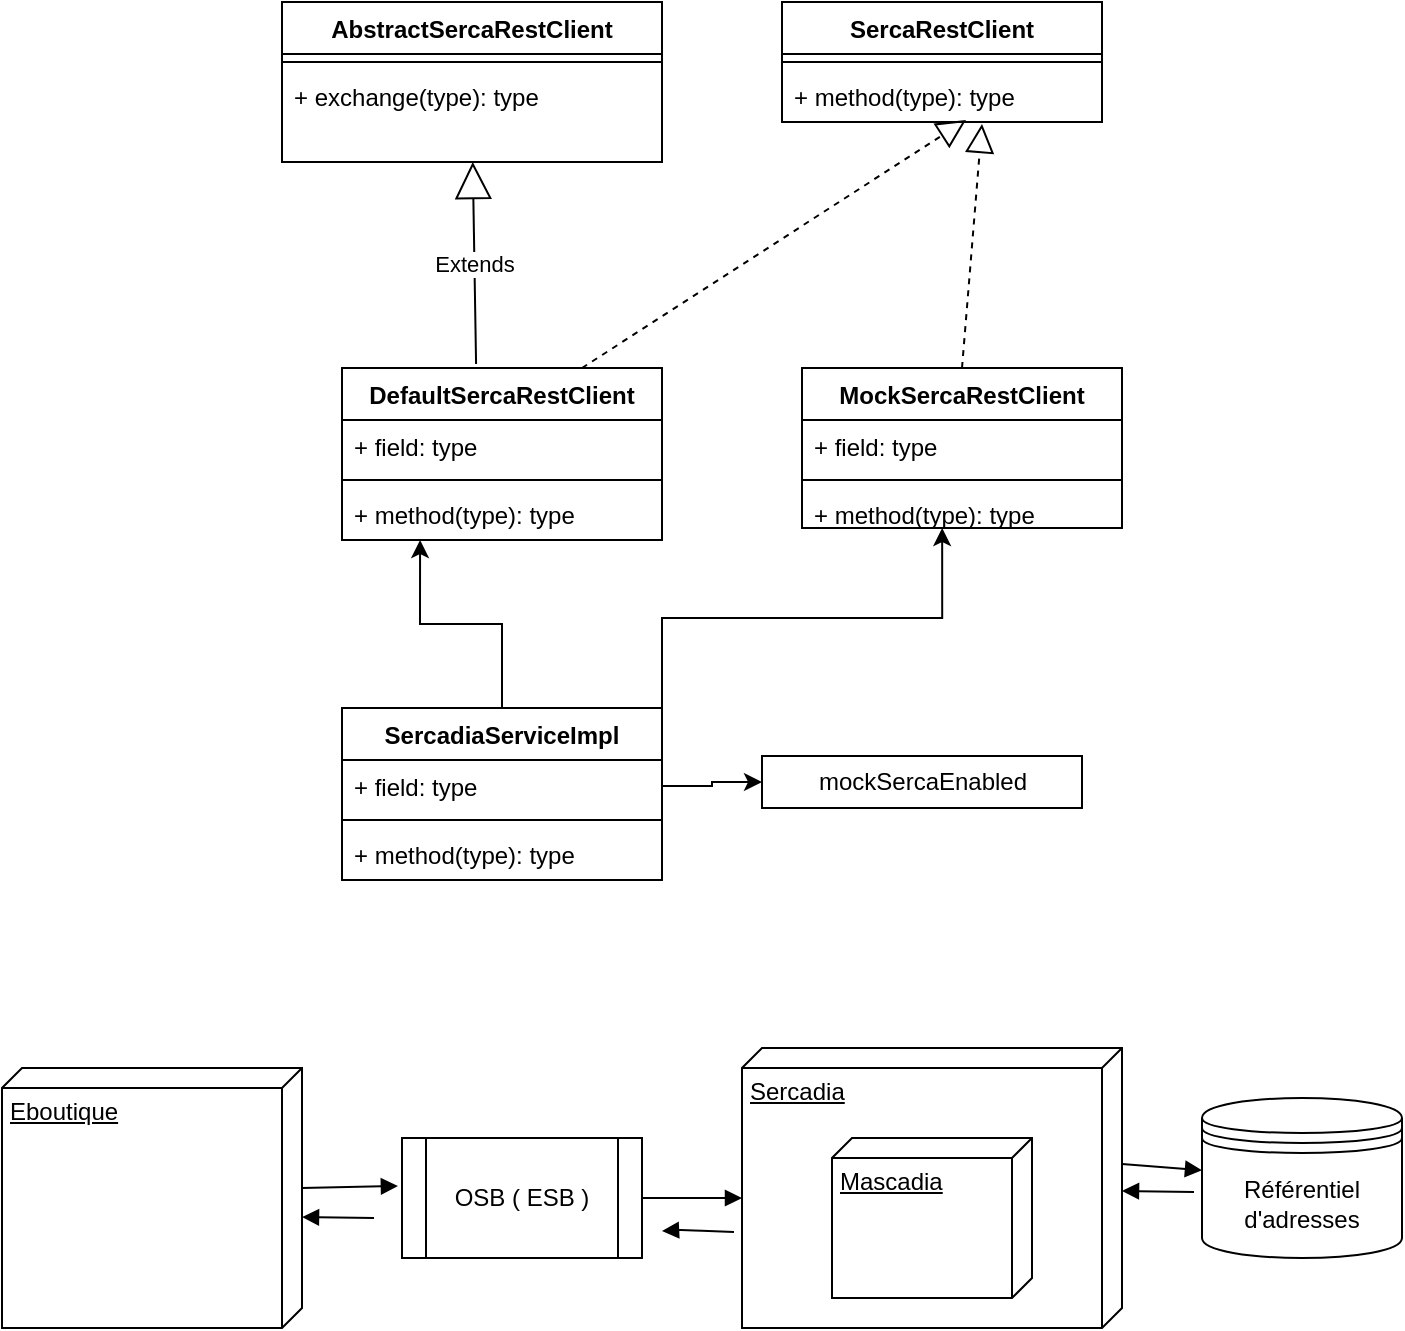 <mxfile version="13.9.9" type="github">
  <diagram id="C5RBs43oDa-KdzZeNtuy" name="Page-1">
    <mxGraphModel dx="1186" dy="621" grid="1" gridSize="10" guides="1" tooltips="1" connect="1" arrows="1" fold="1" page="1" pageScale="1" pageWidth="827" pageHeight="1169" math="0" shadow="0">
      <root>
        <mxCell id="WIyWlLk6GJQsqaUBKTNV-0" />
        <mxCell id="WIyWlLk6GJQsqaUBKTNV-1" parent="WIyWlLk6GJQsqaUBKTNV-0" />
        <mxCell id="BwVQpNzadCACeYpbOint-18" value="Extends" style="endArrow=block;endSize=16;endFill=0;html=1;exitX=0.419;exitY=-0.023;exitDx=0;exitDy=0;exitPerimeter=0;" parent="WIyWlLk6GJQsqaUBKTNV-1" source="BwVQpNzadCACeYpbOint-13" target="BwVQpNzadCACeYpbOint-11" edge="1">
          <mxGeometry width="160" relative="1" as="geometry">
            <mxPoint x="330" y="320" as="sourcePoint" />
            <mxPoint x="490" y="320" as="targetPoint" />
          </mxGeometry>
        </mxCell>
        <mxCell id="BwVQpNzadCACeYpbOint-20" value="" style="endArrow=block;dashed=1;endFill=0;endSize=12;html=1;entryX=0.575;entryY=0.962;entryDx=0;entryDy=0;entryPerimeter=0;exitX=0.75;exitY=0;exitDx=0;exitDy=0;" parent="WIyWlLk6GJQsqaUBKTNV-1" source="BwVQpNzadCACeYpbOint-13" target="BwVQpNzadCACeYpbOint-7" edge="1">
          <mxGeometry width="160" relative="1" as="geometry">
            <mxPoint x="330" y="320" as="sourcePoint" />
            <mxPoint x="490" y="320" as="targetPoint" />
          </mxGeometry>
        </mxCell>
        <mxCell id="BwVQpNzadCACeYpbOint-25" value="" style="endArrow=block;dashed=1;endFill=0;endSize=12;html=1;exitX=0.5;exitY=0;exitDx=0;exitDy=0;" parent="WIyWlLk6GJQsqaUBKTNV-1" source="BwVQpNzadCACeYpbOint-21" edge="1">
          <mxGeometry width="160" relative="1" as="geometry">
            <mxPoint x="360" y="260" as="sourcePoint" />
            <mxPoint x="550" y="118" as="targetPoint" />
          </mxGeometry>
        </mxCell>
        <mxCell id="BwVQpNzadCACeYpbOint-13" value="DefaultSercaRestClient" style="swimlane;fontStyle=1;align=center;verticalAlign=top;childLayout=stackLayout;horizontal=1;startSize=26;horizontalStack=0;resizeParent=1;resizeParentMax=0;resizeLast=0;collapsible=1;marginBottom=0;" parent="WIyWlLk6GJQsqaUBKTNV-1" vertex="1">
          <mxGeometry x="230" y="240" width="160" height="86" as="geometry" />
        </mxCell>
        <mxCell id="BwVQpNzadCACeYpbOint-14" value="+ field: type" style="text;strokeColor=none;fillColor=none;align=left;verticalAlign=top;spacingLeft=4;spacingRight=4;overflow=hidden;rotatable=0;points=[[0,0.5],[1,0.5]];portConstraint=eastwest;" parent="BwVQpNzadCACeYpbOint-13" vertex="1">
          <mxGeometry y="26" width="160" height="26" as="geometry" />
        </mxCell>
        <mxCell id="BwVQpNzadCACeYpbOint-15" value="" style="line;strokeWidth=1;fillColor=none;align=left;verticalAlign=middle;spacingTop=-1;spacingLeft=3;spacingRight=3;rotatable=0;labelPosition=right;points=[];portConstraint=eastwest;" parent="BwVQpNzadCACeYpbOint-13" vertex="1">
          <mxGeometry y="52" width="160" height="8" as="geometry" />
        </mxCell>
        <mxCell id="BwVQpNzadCACeYpbOint-16" value="+ method(type): type" style="text;strokeColor=none;fillColor=none;align=left;verticalAlign=top;spacingLeft=4;spacingRight=4;overflow=hidden;rotatable=0;points=[[0,0.5],[1,0.5]];portConstraint=eastwest;" parent="BwVQpNzadCACeYpbOint-13" vertex="1">
          <mxGeometry y="60" width="160" height="26" as="geometry" />
        </mxCell>
        <mxCell id="BwVQpNzadCACeYpbOint-36" style="edgeStyle=orthogonalEdgeStyle;rounded=0;orthogonalLoop=1;jettySize=auto;html=1;exitX=1;exitY=0;exitDx=0;exitDy=0;entryX=0.438;entryY=1;entryDx=0;entryDy=0;entryPerimeter=0;" parent="WIyWlLk6GJQsqaUBKTNV-1" source="BwVQpNzadCACeYpbOint-26" target="BwVQpNzadCACeYpbOint-24" edge="1">
          <mxGeometry relative="1" as="geometry" />
        </mxCell>
        <mxCell id="BwVQpNzadCACeYpbOint-37" style="edgeStyle=orthogonalEdgeStyle;rounded=0;orthogonalLoop=1;jettySize=auto;html=1;exitX=0.5;exitY=0;exitDx=0;exitDy=0;entryX=0.244;entryY=1;entryDx=0;entryDy=0;entryPerimeter=0;" parent="WIyWlLk6GJQsqaUBKTNV-1" source="BwVQpNzadCACeYpbOint-26" target="BwVQpNzadCACeYpbOint-16" edge="1">
          <mxGeometry relative="1" as="geometry" />
        </mxCell>
        <mxCell id="BwVQpNzadCACeYpbOint-26" value="SercadiaServiceImpl" style="swimlane;fontStyle=1;align=center;verticalAlign=top;childLayout=stackLayout;horizontal=1;startSize=26;horizontalStack=0;resizeParent=1;resizeParentMax=0;resizeLast=0;collapsible=1;marginBottom=0;" parent="WIyWlLk6GJQsqaUBKTNV-1" vertex="1">
          <mxGeometry x="230" y="410" width="160" height="86" as="geometry" />
        </mxCell>
        <mxCell id="BwVQpNzadCACeYpbOint-27" value="+ field: type" style="text;strokeColor=none;fillColor=none;align=left;verticalAlign=top;spacingLeft=4;spacingRight=4;overflow=hidden;rotatable=0;points=[[0,0.5],[1,0.5]];portConstraint=eastwest;" parent="BwVQpNzadCACeYpbOint-26" vertex="1">
          <mxGeometry y="26" width="160" height="26" as="geometry" />
        </mxCell>
        <mxCell id="BwVQpNzadCACeYpbOint-28" value="" style="line;strokeWidth=1;fillColor=none;align=left;verticalAlign=middle;spacingTop=-1;spacingLeft=3;spacingRight=3;rotatable=0;labelPosition=right;points=[];portConstraint=eastwest;" parent="BwVQpNzadCACeYpbOint-26" vertex="1">
          <mxGeometry y="52" width="160" height="8" as="geometry" />
        </mxCell>
        <mxCell id="BwVQpNzadCACeYpbOint-29" value="+ method(type): type" style="text;strokeColor=none;fillColor=none;align=left;verticalAlign=top;spacingLeft=4;spacingRight=4;overflow=hidden;rotatable=0;points=[[0,0.5],[1,0.5]];portConstraint=eastwest;" parent="BwVQpNzadCACeYpbOint-26" vertex="1">
          <mxGeometry y="60" width="160" height="26" as="geometry" />
        </mxCell>
        <mxCell id="BwVQpNzadCACeYpbOint-34" value="mockSercaEnabled" style="html=1;" parent="WIyWlLk6GJQsqaUBKTNV-1" vertex="1">
          <mxGeometry x="440" y="434" width="160" height="26" as="geometry" />
        </mxCell>
        <mxCell id="BwVQpNzadCACeYpbOint-35" style="edgeStyle=orthogonalEdgeStyle;rounded=0;orthogonalLoop=1;jettySize=auto;html=1;exitX=1;exitY=0.5;exitDx=0;exitDy=0;" parent="WIyWlLk6GJQsqaUBKTNV-1" source="BwVQpNzadCACeYpbOint-27" target="BwVQpNzadCACeYpbOint-34" edge="1">
          <mxGeometry relative="1" as="geometry" />
        </mxCell>
        <mxCell id="BwVQpNzadCACeYpbOint-21" value="MockSercaRestClient" style="swimlane;fontStyle=1;align=center;verticalAlign=top;childLayout=stackLayout;horizontal=1;startSize=26;horizontalStack=0;resizeParent=1;resizeParentMax=0;resizeLast=0;collapsible=1;marginBottom=0;" parent="WIyWlLk6GJQsqaUBKTNV-1" vertex="1">
          <mxGeometry x="460" y="240" width="160" height="80" as="geometry" />
        </mxCell>
        <mxCell id="BwVQpNzadCACeYpbOint-22" value="+ field: type" style="text;strokeColor=none;fillColor=none;align=left;verticalAlign=top;spacingLeft=4;spacingRight=4;overflow=hidden;rotatable=0;points=[[0,0.5],[1,0.5]];portConstraint=eastwest;" parent="BwVQpNzadCACeYpbOint-21" vertex="1">
          <mxGeometry y="26" width="160" height="26" as="geometry" />
        </mxCell>
        <mxCell id="BwVQpNzadCACeYpbOint-23" value="" style="line;strokeWidth=1;fillColor=none;align=left;verticalAlign=middle;spacingTop=-1;spacingLeft=3;spacingRight=3;rotatable=0;labelPosition=right;points=[];portConstraint=eastwest;" parent="BwVQpNzadCACeYpbOint-21" vertex="1">
          <mxGeometry y="52" width="160" height="8" as="geometry" />
        </mxCell>
        <mxCell id="BwVQpNzadCACeYpbOint-24" value="+ method(type): type" style="text;strokeColor=none;fillColor=none;align=left;verticalAlign=top;spacingLeft=4;spacingRight=4;overflow=hidden;rotatable=0;points=[[0,0.5],[1,0.5]];portConstraint=eastwest;" parent="BwVQpNzadCACeYpbOint-21" vertex="1">
          <mxGeometry y="60" width="160" height="20" as="geometry" />
        </mxCell>
        <mxCell id="BwVQpNzadCACeYpbOint-4" value="SercaRestClient" style="swimlane;fontStyle=1;align=center;verticalAlign=top;childLayout=stackLayout;horizontal=1;startSize=26;horizontalStack=0;resizeParent=1;resizeParentMax=0;resizeLast=0;collapsible=1;marginBottom=0;" parent="WIyWlLk6GJQsqaUBKTNV-1" vertex="1">
          <mxGeometry x="450" y="57" width="160" height="60" as="geometry" />
        </mxCell>
        <mxCell id="BwVQpNzadCACeYpbOint-6" value="" style="line;strokeWidth=1;fillColor=none;align=left;verticalAlign=middle;spacingTop=-1;spacingLeft=3;spacingRight=3;rotatable=0;labelPosition=right;points=[];portConstraint=eastwest;" parent="BwVQpNzadCACeYpbOint-4" vertex="1">
          <mxGeometry y="26" width="160" height="8" as="geometry" />
        </mxCell>
        <mxCell id="BwVQpNzadCACeYpbOint-7" value="+ method(type): type" style="text;strokeColor=none;fillColor=none;align=left;verticalAlign=top;spacingLeft=4;spacingRight=4;overflow=hidden;rotatable=0;points=[[0,0.5],[1,0.5]];portConstraint=eastwest;" parent="BwVQpNzadCACeYpbOint-4" vertex="1">
          <mxGeometry y="34" width="160" height="26" as="geometry" />
        </mxCell>
        <mxCell id="BwVQpNzadCACeYpbOint-8" value="AbstractSercaRestClient" style="swimlane;fontStyle=1;align=center;verticalAlign=top;childLayout=stackLayout;horizontal=1;startSize=26;horizontalStack=0;resizeParent=1;resizeParentMax=0;resizeLast=0;collapsible=1;marginBottom=0;" parent="WIyWlLk6GJQsqaUBKTNV-1" vertex="1">
          <mxGeometry x="200" y="57" width="190" height="80" as="geometry" />
        </mxCell>
        <mxCell id="BwVQpNzadCACeYpbOint-10" value="" style="line;strokeWidth=1;fillColor=none;align=left;verticalAlign=middle;spacingTop=-1;spacingLeft=3;spacingRight=3;rotatable=0;labelPosition=right;points=[];portConstraint=eastwest;" parent="BwVQpNzadCACeYpbOint-8" vertex="1">
          <mxGeometry y="26" width="190" height="8" as="geometry" />
        </mxCell>
        <mxCell id="BwVQpNzadCACeYpbOint-11" value="+ exchange(type): type" style="text;strokeColor=none;fillColor=none;align=left;verticalAlign=top;spacingLeft=4;spacingRight=4;overflow=hidden;rotatable=0;points=[[0,0.5],[1,0.5]];portConstraint=eastwest;" parent="BwVQpNzadCACeYpbOint-8" vertex="1">
          <mxGeometry y="34" width="190" height="46" as="geometry" />
        </mxCell>
        <mxCell id="ePuBS4sop_-Yzgb1JW3Q-3" value="Référentiel d&#39;adresses" style="shape=datastore;whiteSpace=wrap;html=1;" vertex="1" parent="WIyWlLk6GJQsqaUBKTNV-1">
          <mxGeometry x="660" y="605" width="100" height="80" as="geometry" />
        </mxCell>
        <mxCell id="ePuBS4sop_-Yzgb1JW3Q-4" value="Eboutique" style="verticalAlign=top;align=left;spacingTop=8;spacingLeft=2;spacingRight=12;shape=cube;size=10;direction=south;fontStyle=4;html=1;" vertex="1" parent="WIyWlLk6GJQsqaUBKTNV-1">
          <mxGeometry x="60" y="590" width="150" height="130" as="geometry" />
        </mxCell>
        <mxCell id="ePuBS4sop_-Yzgb1JW3Q-6" value="Sercadia" style="verticalAlign=top;align=left;spacingTop=8;spacingLeft=2;spacingRight=12;shape=cube;size=10;direction=south;fontStyle=4;html=1;" vertex="1" parent="WIyWlLk6GJQsqaUBKTNV-1">
          <mxGeometry x="430" y="580" width="190" height="140" as="geometry" />
        </mxCell>
        <mxCell id="ePuBS4sop_-Yzgb1JW3Q-7" value="OSB ( ESB )" style="shape=process;whiteSpace=wrap;html=1;backgroundOutline=1;" vertex="1" parent="WIyWlLk6GJQsqaUBKTNV-1">
          <mxGeometry x="260" y="625" width="120" height="60" as="geometry" />
        </mxCell>
        <mxCell id="ePuBS4sop_-Yzgb1JW3Q-8" value="Mascadia" style="verticalAlign=top;align=left;spacingTop=8;spacingLeft=2;spacingRight=12;shape=cube;size=10;direction=south;fontStyle=4;html=1;" vertex="1" parent="WIyWlLk6GJQsqaUBKTNV-1">
          <mxGeometry x="475" y="625" width="100" height="80" as="geometry" />
        </mxCell>
        <mxCell id="ePuBS4sop_-Yzgb1JW3Q-13" value="" style="html=1;verticalAlign=bottom;endArrow=block;exitX=0;exitY=0;exitDx=60;exitDy=0;exitPerimeter=0;entryX=-0.017;entryY=0.4;entryDx=0;entryDy=0;entryPerimeter=0;" edge="1" parent="WIyWlLk6GJQsqaUBKTNV-1" source="ePuBS4sop_-Yzgb1JW3Q-4" target="ePuBS4sop_-Yzgb1JW3Q-7">
          <mxGeometry width="80" relative="1" as="geometry">
            <mxPoint x="280" y="790" as="sourcePoint" />
            <mxPoint x="360" y="790" as="targetPoint" />
          </mxGeometry>
        </mxCell>
        <mxCell id="ePuBS4sop_-Yzgb1JW3Q-14" value="" style="html=1;verticalAlign=bottom;endArrow=block;entryX=0;entryY=0;entryDx=75;entryDy=190;entryPerimeter=0;exitX=1;exitY=0.5;exitDx=0;exitDy=0;" edge="1" parent="WIyWlLk6GJQsqaUBKTNV-1" source="ePuBS4sop_-Yzgb1JW3Q-7" target="ePuBS4sop_-Yzgb1JW3Q-6">
          <mxGeometry width="80" relative="1" as="geometry">
            <mxPoint x="430" y="645" as="sourcePoint" />
            <mxPoint x="471.96" y="644.5" as="targetPoint" />
          </mxGeometry>
        </mxCell>
        <mxCell id="ePuBS4sop_-Yzgb1JW3Q-16" value="" style="html=1;verticalAlign=bottom;endArrow=block;exitX=0.414;exitY=0;exitDx=0;exitDy=0;exitPerimeter=0;" edge="1" parent="WIyWlLk6GJQsqaUBKTNV-1" source="ePuBS4sop_-Yzgb1JW3Q-6" target="ePuBS4sop_-Yzgb1JW3Q-3">
          <mxGeometry width="80" relative="1" as="geometry">
            <mxPoint x="440" y="655" as="sourcePoint" />
            <mxPoint x="481.96" y="654.5" as="targetPoint" />
            <Array as="points" />
          </mxGeometry>
        </mxCell>
        <mxCell id="ePuBS4sop_-Yzgb1JW3Q-20" value="" style="html=1;verticalAlign=bottom;endArrow=block;exitX=-0.04;exitY=0.588;exitDx=0;exitDy=0;exitPerimeter=0;" edge="1" parent="WIyWlLk6GJQsqaUBKTNV-1" source="ePuBS4sop_-Yzgb1JW3Q-3" target="ePuBS4sop_-Yzgb1JW3Q-6">
          <mxGeometry width="80" relative="1" as="geometry">
            <mxPoint x="630" y="647.96" as="sourcePoint" />
            <mxPoint x="670" y="651.089" as="targetPoint" />
            <Array as="points" />
          </mxGeometry>
        </mxCell>
        <mxCell id="ePuBS4sop_-Yzgb1JW3Q-21" value="" style="html=1;verticalAlign=bottom;endArrow=block;exitX=-0.04;exitY=0.588;exitDx=0;exitDy=0;exitPerimeter=0;" edge="1" parent="WIyWlLk6GJQsqaUBKTNV-1">
          <mxGeometry width="80" relative="1" as="geometry">
            <mxPoint x="246" y="665.06" as="sourcePoint" />
            <mxPoint x="210" y="664.499" as="targetPoint" />
            <Array as="points" />
          </mxGeometry>
        </mxCell>
        <mxCell id="ePuBS4sop_-Yzgb1JW3Q-22" value="" style="html=1;verticalAlign=bottom;endArrow=block;exitX=-0.04;exitY=0.588;exitDx=0;exitDy=0;exitPerimeter=0;" edge="1" parent="WIyWlLk6GJQsqaUBKTNV-1">
          <mxGeometry width="80" relative="1" as="geometry">
            <mxPoint x="426" y="672.04" as="sourcePoint" />
            <mxPoint x="390" y="671.479" as="targetPoint" />
            <Array as="points">
              <mxPoint x="400" y="671" />
            </Array>
          </mxGeometry>
        </mxCell>
      </root>
    </mxGraphModel>
  </diagram>
</mxfile>
